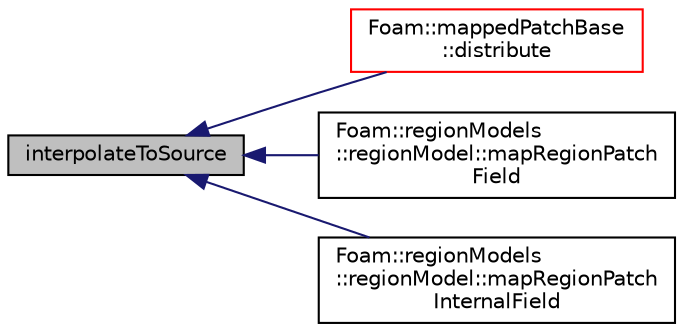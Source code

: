 digraph "interpolateToSource"
{
  bgcolor="transparent";
  edge [fontname="Helvetica",fontsize="10",labelfontname="Helvetica",labelfontsize="10"];
  node [fontname="Helvetica",fontsize="10",shape=record];
  rankdir="LR";
  Node1 [label="interpolateToSource",height=0.2,width=0.4,color="black", fillcolor="grey75", style="filled", fontcolor="black"];
  Node1 -> Node2 [dir="back",color="midnightblue",fontsize="10",style="solid",fontname="Helvetica"];
  Node2 [label="Foam::mappedPatchBase\l::distribute",height=0.2,width=0.4,color="red",URL="$a01420.html#a19634e92e19466f33831b6908d0a4fab",tooltip="Wrapper around map/interpolate data distribution. "];
  Node1 -> Node3 [dir="back",color="midnightblue",fontsize="10",style="solid",fontname="Helvetica"];
  Node3 [label="Foam::regionModels\l::regionModel::mapRegionPatch\lField",height=0.2,width=0.4,color="black",URL="$a02131.html#a26c41f0cc37ec9db96dcb9317ba53e6e"];
  Node1 -> Node4 [dir="back",color="midnightblue",fontsize="10",style="solid",fontname="Helvetica"];
  Node4 [label="Foam::regionModels\l::regionModel::mapRegionPatch\lInternalField",height=0.2,width=0.4,color="black",URL="$a02131.html#a58c6d8819ceb2f8c10a583090826afdb"];
}
